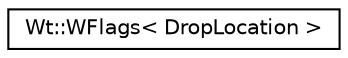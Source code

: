 digraph "Graphical Class Hierarchy"
{
 // LATEX_PDF_SIZE
  edge [fontname="Helvetica",fontsize="10",labelfontname="Helvetica",labelfontsize="10"];
  node [fontname="Helvetica",fontsize="10",shape=record];
  rankdir="LR";
  Node0 [label="Wt::WFlags\< DropLocation \>",height=0.2,width=0.4,color="black", fillcolor="white", style="filled",URL="$classWt_1_1WFlags.html",tooltip=" "];
}
